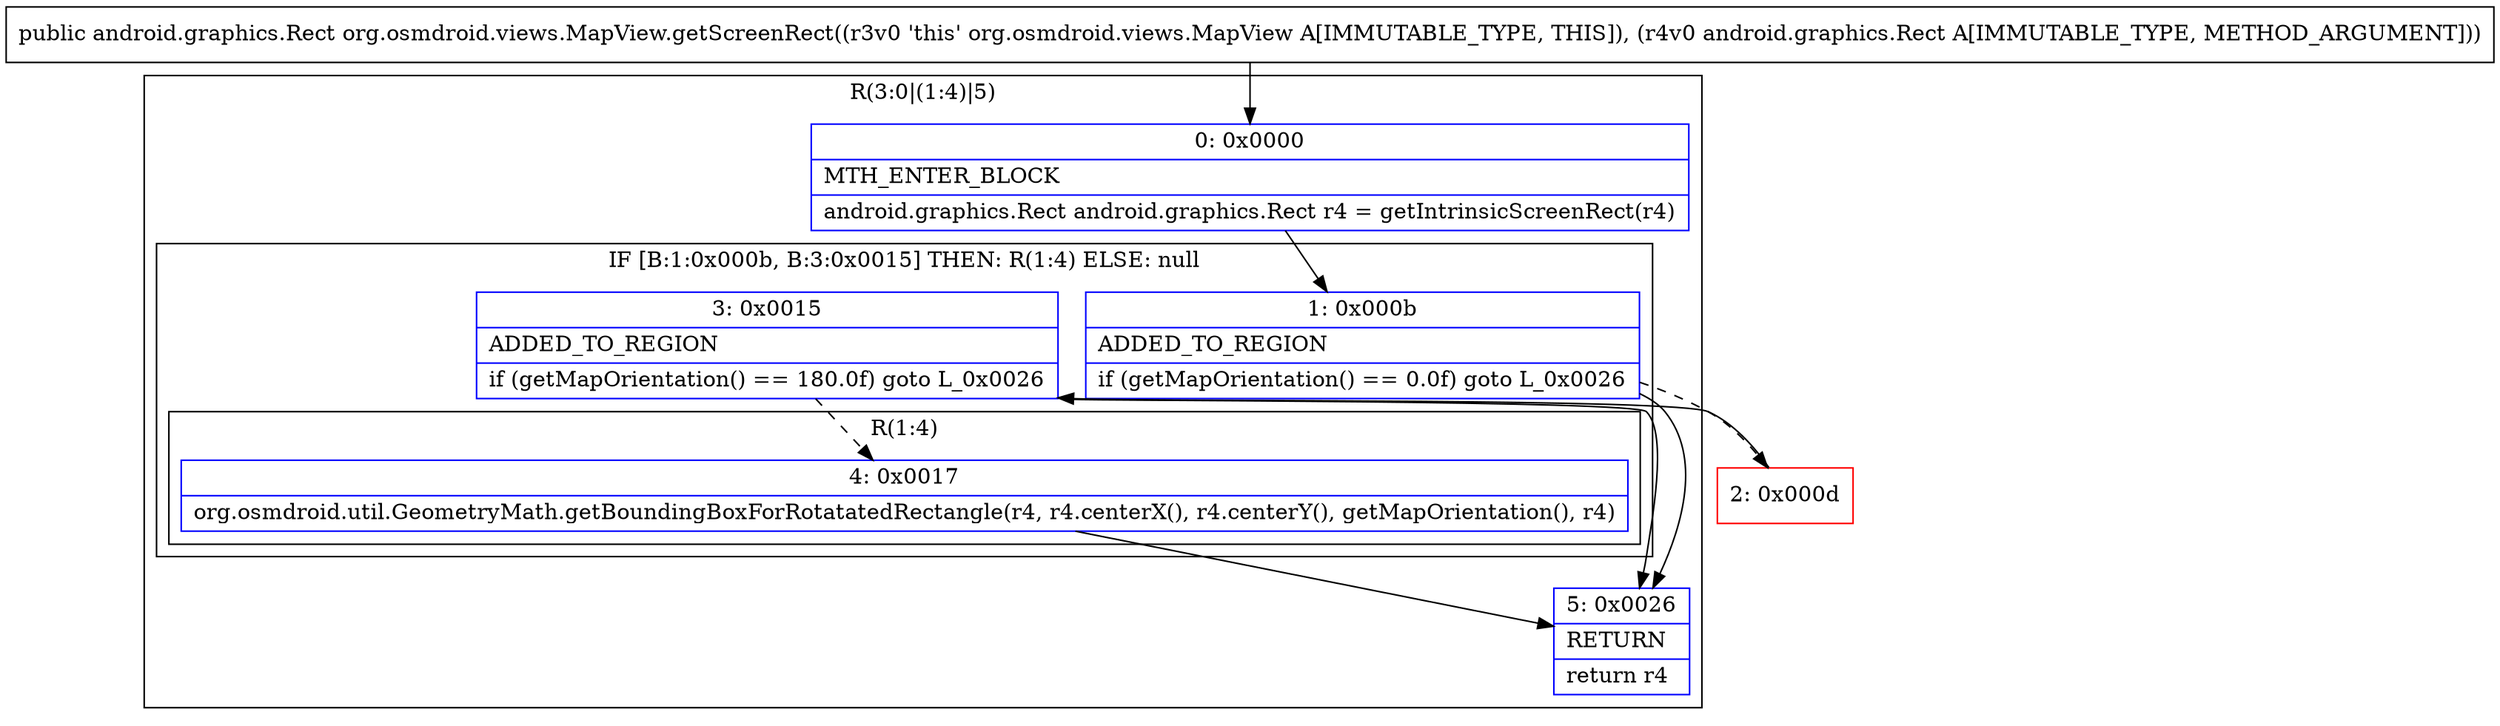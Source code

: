 digraph "CFG fororg.osmdroid.views.MapView.getScreenRect(Landroid\/graphics\/Rect;)Landroid\/graphics\/Rect;" {
subgraph cluster_Region_1292923473 {
label = "R(3:0|(1:4)|5)";
node [shape=record,color=blue];
Node_0 [shape=record,label="{0\:\ 0x0000|MTH_ENTER_BLOCK\l|android.graphics.Rect android.graphics.Rect r4 = getIntrinsicScreenRect(r4)\l}"];
subgraph cluster_IfRegion_539428941 {
label = "IF [B:1:0x000b, B:3:0x0015] THEN: R(1:4) ELSE: null";
node [shape=record,color=blue];
Node_1 [shape=record,label="{1\:\ 0x000b|ADDED_TO_REGION\l|if (getMapOrientation() == 0.0f) goto L_0x0026\l}"];
Node_3 [shape=record,label="{3\:\ 0x0015|ADDED_TO_REGION\l|if (getMapOrientation() == 180.0f) goto L_0x0026\l}"];
subgraph cluster_Region_1214722279 {
label = "R(1:4)";
node [shape=record,color=blue];
Node_4 [shape=record,label="{4\:\ 0x0017|org.osmdroid.util.GeometryMath.getBoundingBoxForRotatatedRectangle(r4, r4.centerX(), r4.centerY(), getMapOrientation(), r4)\l}"];
}
}
Node_5 [shape=record,label="{5\:\ 0x0026|RETURN\l|return r4\l}"];
}
Node_2 [shape=record,color=red,label="{2\:\ 0x000d}"];
MethodNode[shape=record,label="{public android.graphics.Rect org.osmdroid.views.MapView.getScreenRect((r3v0 'this' org.osmdroid.views.MapView A[IMMUTABLE_TYPE, THIS]), (r4v0 android.graphics.Rect A[IMMUTABLE_TYPE, METHOD_ARGUMENT])) }"];
MethodNode -> Node_0;
Node_0 -> Node_1;
Node_1 -> Node_2[style=dashed];
Node_1 -> Node_5;
Node_3 -> Node_4[style=dashed];
Node_3 -> Node_5;
Node_4 -> Node_5;
Node_2 -> Node_3;
}


